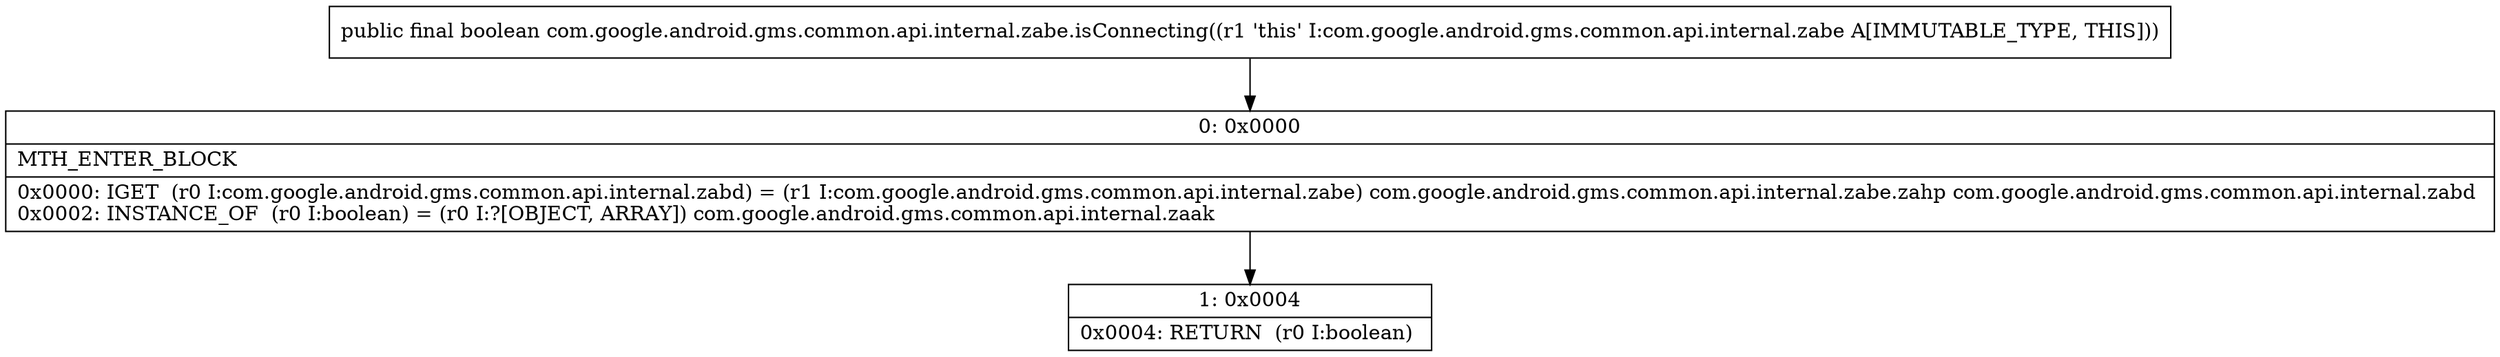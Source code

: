 digraph "CFG forcom.google.android.gms.common.api.internal.zabe.isConnecting()Z" {
Node_0 [shape=record,label="{0\:\ 0x0000|MTH_ENTER_BLOCK\l|0x0000: IGET  (r0 I:com.google.android.gms.common.api.internal.zabd) = (r1 I:com.google.android.gms.common.api.internal.zabe) com.google.android.gms.common.api.internal.zabe.zahp com.google.android.gms.common.api.internal.zabd \l0x0002: INSTANCE_OF  (r0 I:boolean) = (r0 I:?[OBJECT, ARRAY]) com.google.android.gms.common.api.internal.zaak \l}"];
Node_1 [shape=record,label="{1\:\ 0x0004|0x0004: RETURN  (r0 I:boolean) \l}"];
MethodNode[shape=record,label="{public final boolean com.google.android.gms.common.api.internal.zabe.isConnecting((r1 'this' I:com.google.android.gms.common.api.internal.zabe A[IMMUTABLE_TYPE, THIS])) }"];
MethodNode -> Node_0;
Node_0 -> Node_1;
}

